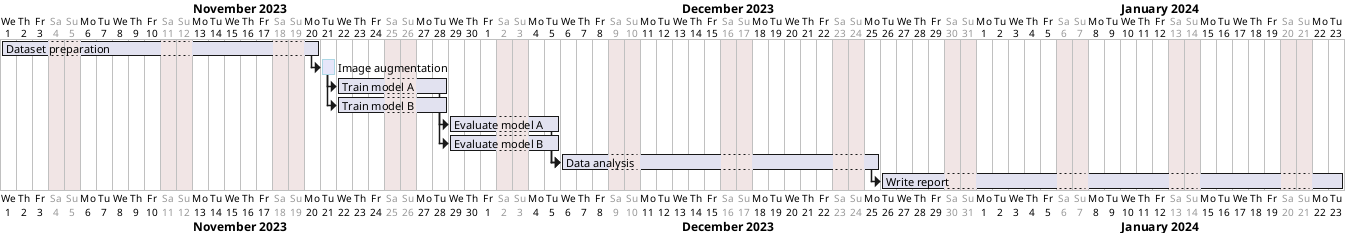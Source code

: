@startgantt
[Dataset preparation] lasts 14 days
[Image augmentation] lasts 1 days
[Train model A] lasts 5 days
[Train model B] lasts 5 days
[Evaluate model A] lasts 5 days
[Evaluate model B] lasts 5 days
[Data analysis] lasts 14 days
[Write report] lasts 21 days
Project starts 2023-11-01
saturday are closed
sunday are closed

[Dataset preparation] starts 2023-11-01
[Image augmentation] starts at [Dataset preparation]'s end
[Image augmentation] is colored in Lavender/LightBlue
[Train model A] starts at [Image augmentation]'s end
[Evaluate model A] starts at [Train model A]'s end
[Train model B] starts at [Image augmentation]'s end
[Evaluate model B] starts at [Train model B]'s end
[Data analysis] starts at [Evaluate model A]'s end
[Data analysis] starts at [Evaluate model B]'s end
[Write report] starts at [Data analysis]'s end
@endgantt
